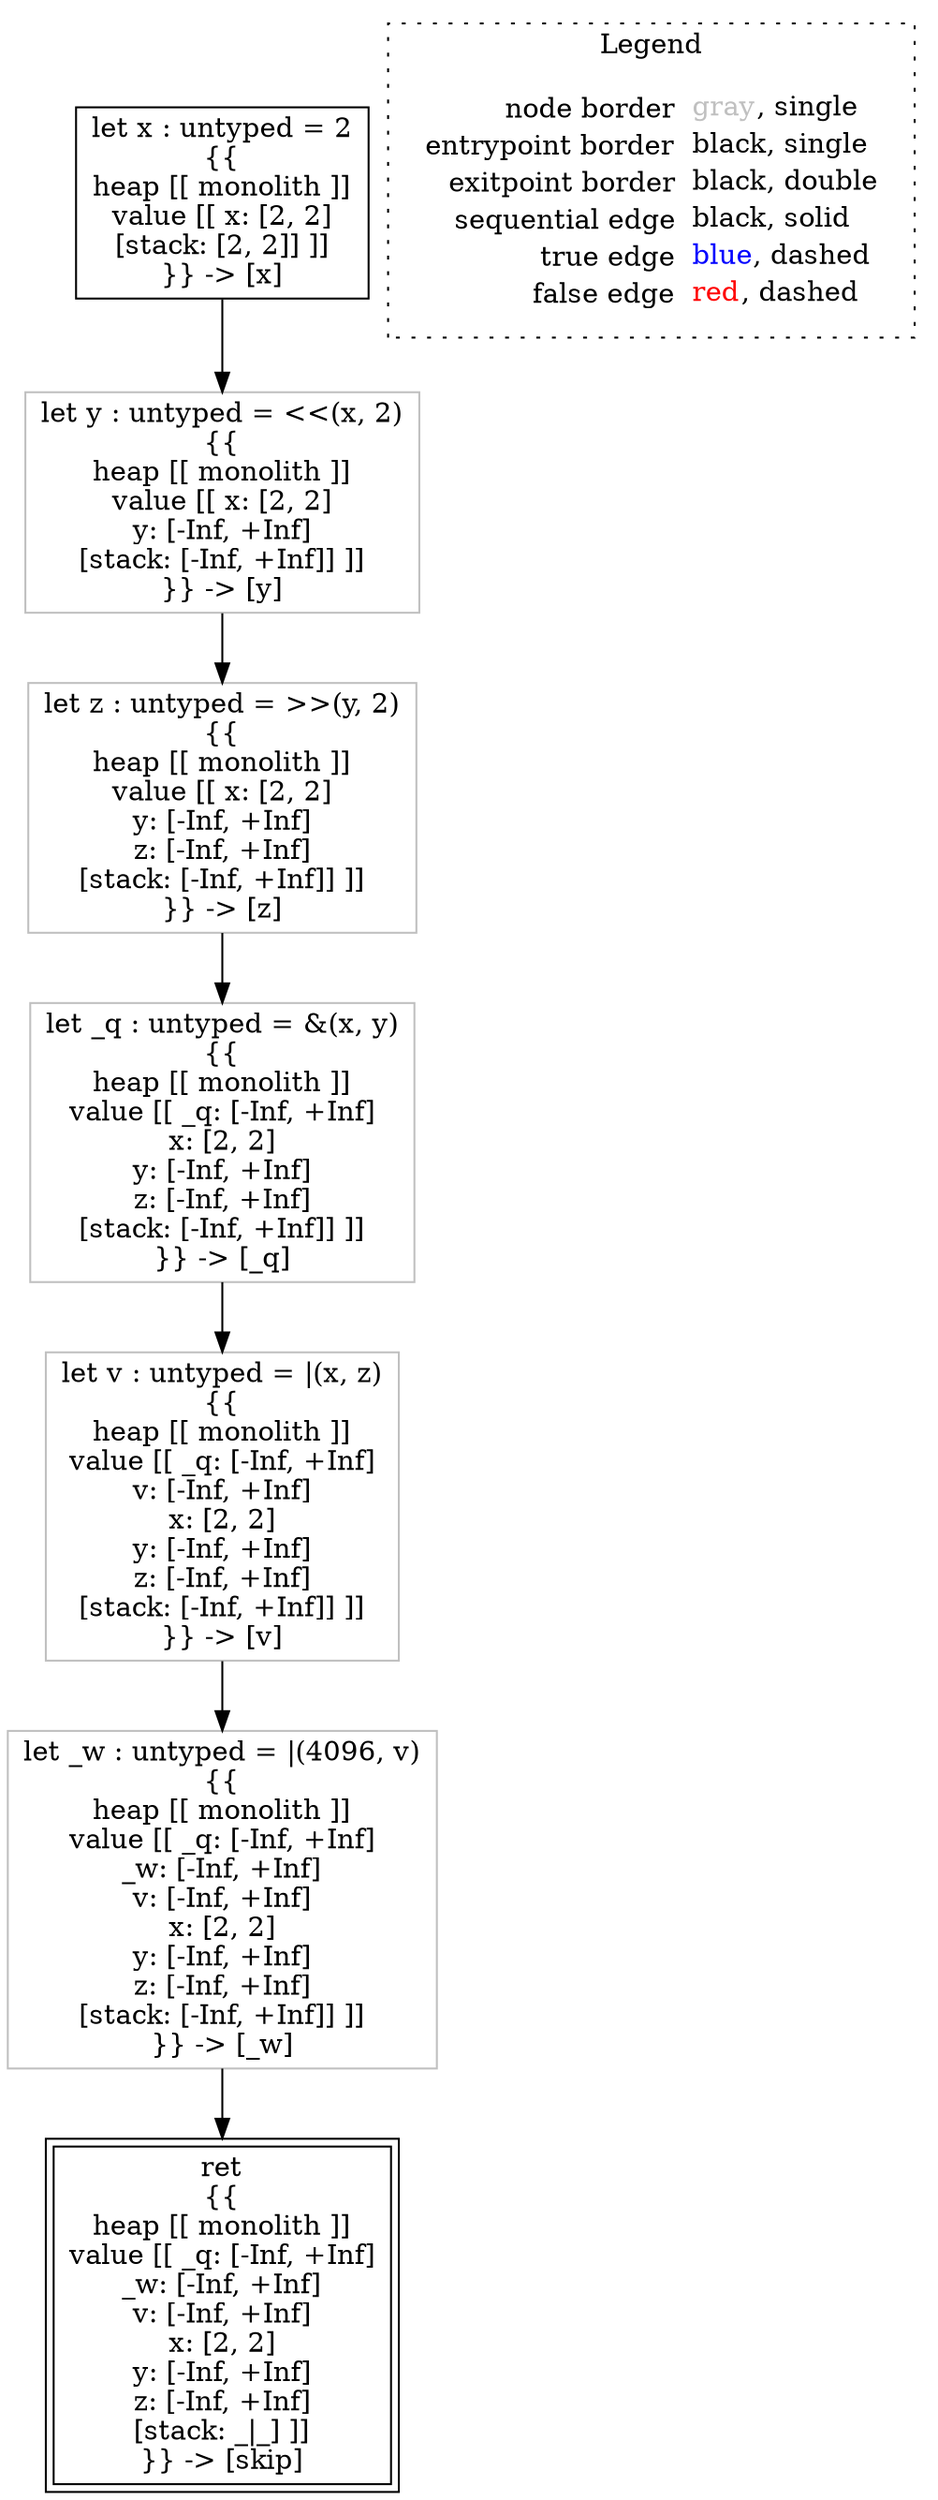 digraph {
	"node0" [shape="rect",color="black",label=<let x : untyped = 2<BR/>{{<BR/>heap [[ monolith ]]<BR/>value [[ x: [2, 2]<BR/>[stack: [2, 2]] ]]<BR/>}} -&gt; [x]>];
	"node1" [shape="rect",color="gray",label=<let z : untyped = &gt;&gt;(y, 2)<BR/>{{<BR/>heap [[ monolith ]]<BR/>value [[ x: [2, 2]<BR/>y: [-Inf, +Inf]<BR/>z: [-Inf, +Inf]<BR/>[stack: [-Inf, +Inf]] ]]<BR/>}} -&gt; [z]>];
	"node2" [shape="rect",color="gray",label=<let v : untyped = |(x, z)<BR/>{{<BR/>heap [[ monolith ]]<BR/>value [[ _q: [-Inf, +Inf]<BR/>v: [-Inf, +Inf]<BR/>x: [2, 2]<BR/>y: [-Inf, +Inf]<BR/>z: [-Inf, +Inf]<BR/>[stack: [-Inf, +Inf]] ]]<BR/>}} -&gt; [v]>];
	"node3" [shape="rect",color="gray",label=<let _w : untyped = |(4096, v)<BR/>{{<BR/>heap [[ monolith ]]<BR/>value [[ _q: [-Inf, +Inf]<BR/>_w: [-Inf, +Inf]<BR/>v: [-Inf, +Inf]<BR/>x: [2, 2]<BR/>y: [-Inf, +Inf]<BR/>z: [-Inf, +Inf]<BR/>[stack: [-Inf, +Inf]] ]]<BR/>}} -&gt; [_w]>];
	"node4" [shape="rect",color="black",peripheries="2",label=<ret<BR/>{{<BR/>heap [[ monolith ]]<BR/>value [[ _q: [-Inf, +Inf]<BR/>_w: [-Inf, +Inf]<BR/>v: [-Inf, +Inf]<BR/>x: [2, 2]<BR/>y: [-Inf, +Inf]<BR/>z: [-Inf, +Inf]<BR/>[stack: _|_] ]]<BR/>}} -&gt; [skip]>];
	"node5" [shape="rect",color="gray",label=<let y : untyped = &lt;&lt;(x, 2)<BR/>{{<BR/>heap [[ monolith ]]<BR/>value [[ x: [2, 2]<BR/>y: [-Inf, +Inf]<BR/>[stack: [-Inf, +Inf]] ]]<BR/>}} -&gt; [y]>];
	"node6" [shape="rect",color="gray",label=<let _q : untyped = &amp;(x, y)<BR/>{{<BR/>heap [[ monolith ]]<BR/>value [[ _q: [-Inf, +Inf]<BR/>x: [2, 2]<BR/>y: [-Inf, +Inf]<BR/>z: [-Inf, +Inf]<BR/>[stack: [-Inf, +Inf]] ]]<BR/>}} -&gt; [_q]>];
	"node0" -> "node5" [color="black"];
	"node1" -> "node6" [color="black"];
	"node2" -> "node3" [color="black"];
	"node3" -> "node4" [color="black"];
	"node5" -> "node1" [color="black"];
	"node6" -> "node2" [color="black"];
subgraph cluster_legend {
	label="Legend";
	style=dotted;
	node [shape=plaintext];
	"legend" [label=<<table border="0" cellpadding="2" cellspacing="0" cellborder="0"><tr><td align="right">node border&nbsp;</td><td align="left"><font color="gray">gray</font>, single</td></tr><tr><td align="right">entrypoint border&nbsp;</td><td align="left"><font color="black">black</font>, single</td></tr><tr><td align="right">exitpoint border&nbsp;</td><td align="left"><font color="black">black</font>, double</td></tr><tr><td align="right">sequential edge&nbsp;</td><td align="left"><font color="black">black</font>, solid</td></tr><tr><td align="right">true edge&nbsp;</td><td align="left"><font color="blue">blue</font>, dashed</td></tr><tr><td align="right">false edge&nbsp;</td><td align="left"><font color="red">red</font>, dashed</td></tr></table>>];
}

}
